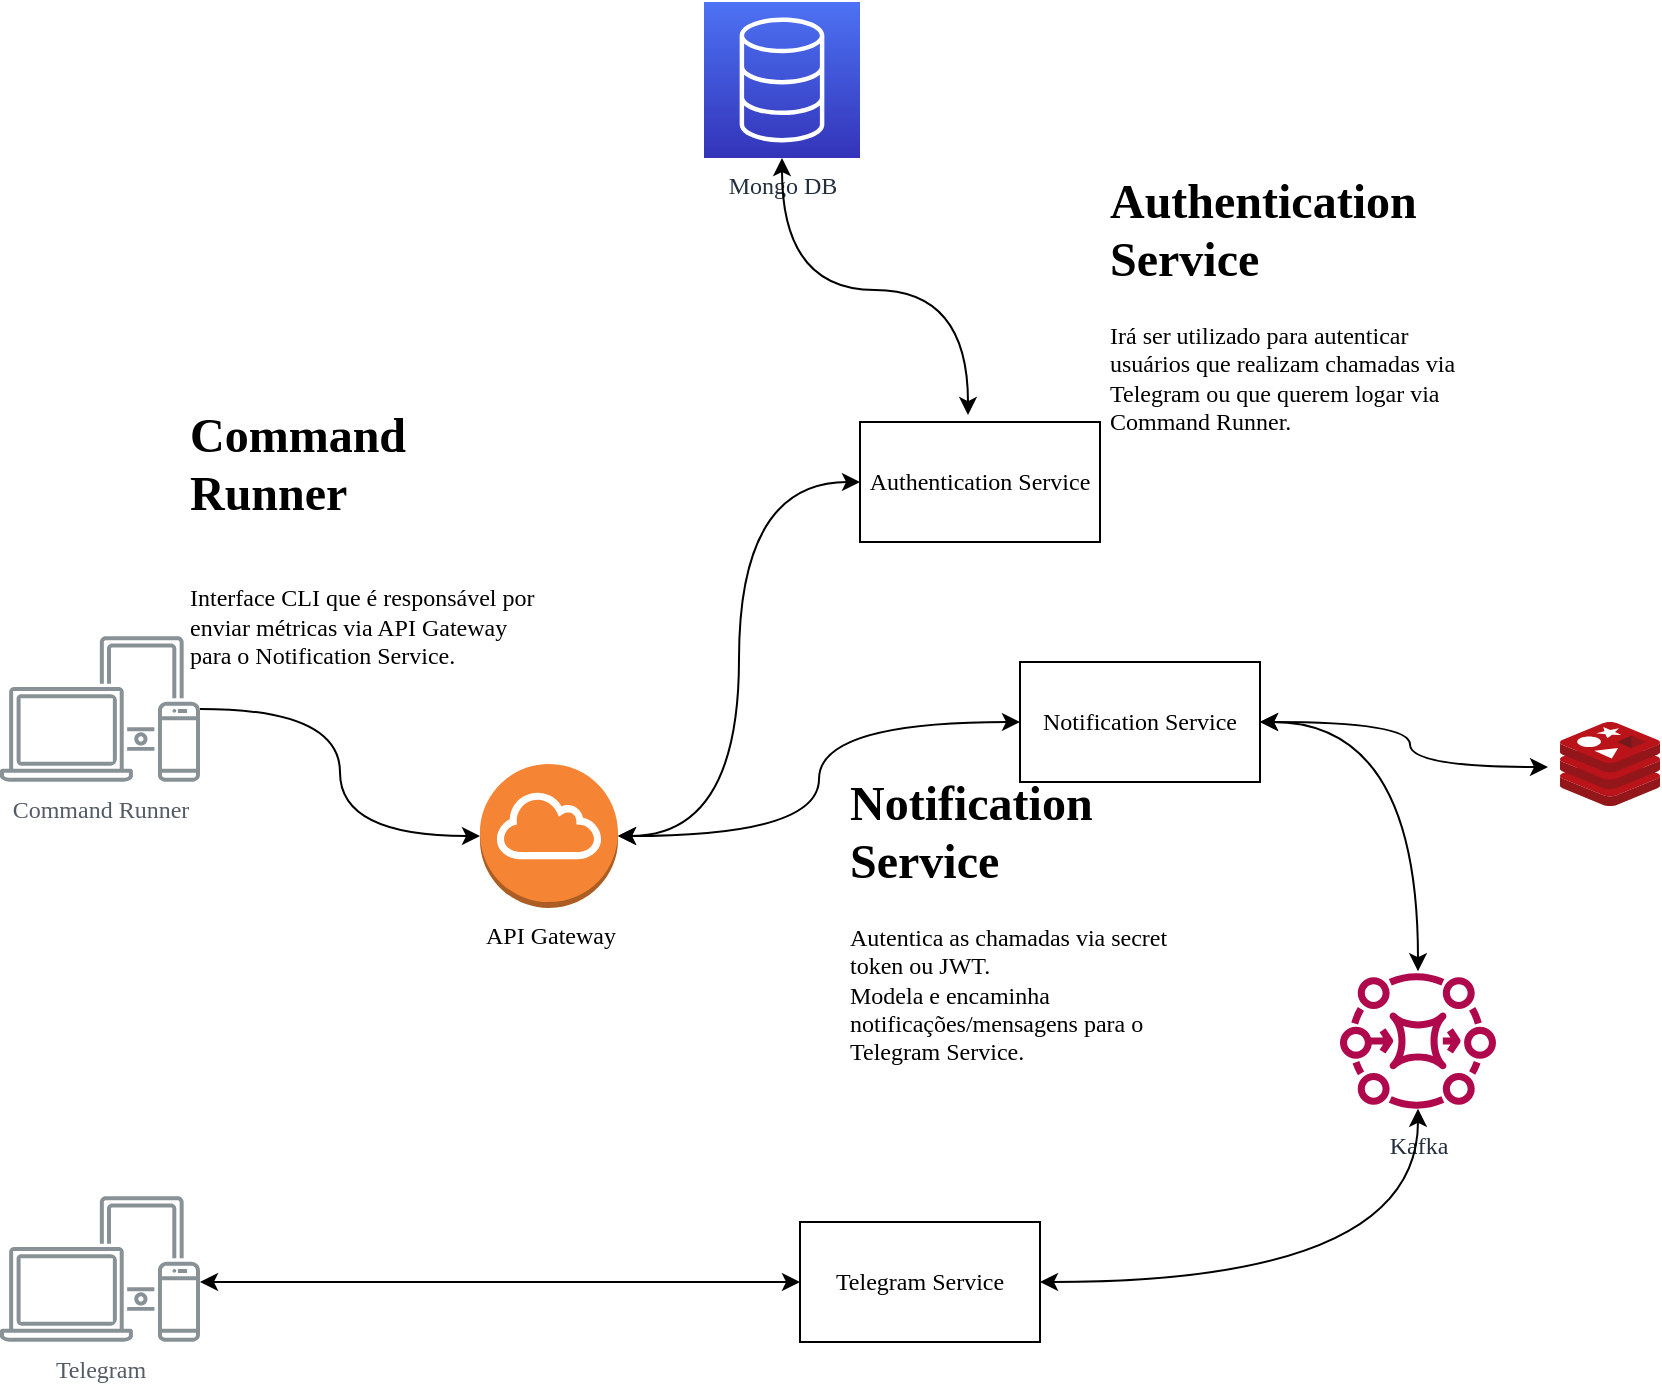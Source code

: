 <mxfile version="20.0.0" type="github">
  <diagram id="sdCJ4oUJvsJ84IJouLor" name="Page-1">
    <mxGraphModel dx="1026" dy="1687" grid="1" gridSize="10" guides="1" tooltips="1" connect="1" arrows="1" fold="1" page="1" pageScale="1" pageWidth="827" pageHeight="1169" math="0" shadow="0">
      <root>
        <mxCell id="0" />
        <mxCell id="1" parent="0" />
        <mxCell id="zKh06pZbWKSUOYs-atuF-6" value="" style="edgeStyle=orthogonalEdgeStyle;rounded=0;orthogonalLoop=1;jettySize=auto;html=1;fontFamily=Verdana;curved=1;" edge="1" parent="1" source="zKh06pZbWKSUOYs-atuF-1" target="zKh06pZbWKSUOYs-atuF-5">
          <mxGeometry relative="1" as="geometry" />
        </mxCell>
        <mxCell id="zKh06pZbWKSUOYs-atuF-1" value="Command Runner" style="sketch=0;outlineConnect=0;gradientColor=none;fontColor=#545B64;strokeColor=none;fillColor=#879196;dashed=0;verticalLabelPosition=bottom;verticalAlign=top;align=center;html=1;fontSize=12;fontStyle=0;aspect=fixed;shape=mxgraph.aws4.illustration_devices;pointerEvents=1;fontFamily=Verdana;" vertex="1" parent="1">
          <mxGeometry x="40" y="177" width="100" height="73" as="geometry" />
        </mxCell>
        <mxCell id="zKh06pZbWKSUOYs-atuF-5" value="API Gateway" style="outlineConnect=0;dashed=0;verticalLabelPosition=bottom;verticalAlign=top;align=center;html=1;shape=mxgraph.aws3.internet_gateway;fillColor=#F58534;gradientColor=none;fontFamily=Verdana;" vertex="1" parent="1">
          <mxGeometry x="280" y="241" width="69" height="72" as="geometry" />
        </mxCell>
        <mxCell id="zKh06pZbWKSUOYs-atuF-7" value="Authentication Service" style="rounded=0;whiteSpace=wrap;html=1;fontFamily=Verdana;" vertex="1" parent="1">
          <mxGeometry x="470" y="70" width="120" height="60" as="geometry" />
        </mxCell>
        <mxCell id="zKh06pZbWKSUOYs-atuF-12" value="" style="endArrow=classic;startArrow=classic;html=1;rounded=0;fontFamily=Verdana;exitX=1;exitY=0.5;exitDx=0;exitDy=0;exitPerimeter=0;entryX=0;entryY=0.5;entryDx=0;entryDy=0;edgeStyle=orthogonalEdgeStyle;curved=1;" edge="1" parent="1" source="zKh06pZbWKSUOYs-atuF-5" target="zKh06pZbWKSUOYs-atuF-7">
          <mxGeometry width="50" height="50" relative="1" as="geometry">
            <mxPoint x="510" y="300" as="sourcePoint" />
            <mxPoint x="560" y="250" as="targetPoint" />
          </mxGeometry>
        </mxCell>
        <mxCell id="zKh06pZbWKSUOYs-atuF-13" value="Notification Service" style="rounded=0;whiteSpace=wrap;html=1;fontFamily=Verdana;" vertex="1" parent="1">
          <mxGeometry x="550" y="190" width="120" height="60" as="geometry" />
        </mxCell>
        <mxCell id="zKh06pZbWKSUOYs-atuF-14" value="" style="endArrow=classic;startArrow=classic;html=1;rounded=0;fontFamily=Verdana;curved=1;exitX=1;exitY=0.5;exitDx=0;exitDy=0;exitPerimeter=0;entryX=0;entryY=0.5;entryDx=0;entryDy=0;edgeStyle=orthogonalEdgeStyle;" edge="1" parent="1" source="zKh06pZbWKSUOYs-atuF-5" target="zKh06pZbWKSUOYs-atuF-13">
          <mxGeometry width="50" height="50" relative="1" as="geometry">
            <mxPoint x="510" y="290" as="sourcePoint" />
            <mxPoint x="560" y="240" as="targetPoint" />
          </mxGeometry>
        </mxCell>
        <mxCell id="zKh06pZbWKSUOYs-atuF-17" value="Kafka" style="sketch=0;outlineConnect=0;fontColor=#232F3E;gradientColor=none;fillColor=#B0084D;strokeColor=none;dashed=0;verticalLabelPosition=bottom;verticalAlign=top;align=center;html=1;fontSize=12;fontStyle=0;aspect=fixed;pointerEvents=1;shape=mxgraph.aws4.mq_broker;fontFamily=Verdana;" vertex="1" parent="1">
          <mxGeometry x="710" y="340" width="78" height="78" as="geometry" />
        </mxCell>
        <mxCell id="zKh06pZbWKSUOYs-atuF-18" value="" style="endArrow=classic;startArrow=classic;html=1;rounded=0;fontFamily=Verdana;curved=1;exitX=1;exitY=0.5;exitDx=0;exitDy=0;edgeStyle=orthogonalEdgeStyle;" edge="1" parent="1" source="zKh06pZbWKSUOYs-atuF-13" target="zKh06pZbWKSUOYs-atuF-17">
          <mxGeometry width="50" height="50" relative="1" as="geometry">
            <mxPoint x="660" y="330" as="sourcePoint" />
            <mxPoint x="710" y="280" as="targetPoint" />
          </mxGeometry>
        </mxCell>
        <mxCell id="zKh06pZbWKSUOYs-atuF-19" value="Telegram Service" style="rounded=0;whiteSpace=wrap;html=1;fontFamily=Verdana;" vertex="1" parent="1">
          <mxGeometry x="440" y="470" width="120" height="60" as="geometry" />
        </mxCell>
        <mxCell id="zKh06pZbWKSUOYs-atuF-20" value="" style="endArrow=classic;startArrow=classic;html=1;rounded=0;fontFamily=Verdana;curved=1;exitX=1;exitY=0.5;exitDx=0;exitDy=0;edgeStyle=orthogonalEdgeStyle;" edge="1" parent="1" source="zKh06pZbWKSUOYs-atuF-19" target="zKh06pZbWKSUOYs-atuF-17">
          <mxGeometry width="50" height="50" relative="1" as="geometry">
            <mxPoint x="600" y="490" as="sourcePoint" />
            <mxPoint x="590" y="300" as="targetPoint" />
          </mxGeometry>
        </mxCell>
        <mxCell id="zKh06pZbWKSUOYs-atuF-21" value="&lt;h1&gt;Notification Service&lt;/h1&gt;&lt;div&gt;Autentica as chamadas via secret token ou JWT.&lt;/div&gt;&lt;div&gt;Modela e encaminha notificações/mensagens para o Telegram Service.&lt;/div&gt;" style="text;html=1;strokeColor=none;fillColor=none;spacing=5;spacingTop=-20;whiteSpace=wrap;overflow=hidden;rounded=0;fontFamily=Verdana;" vertex="1" parent="1">
          <mxGeometry x="460" y="241" width="190" height="159" as="geometry" />
        </mxCell>
        <mxCell id="zKh06pZbWKSUOYs-atuF-22" value="&lt;h1&gt;Command Runner&lt;/h1&gt;&lt;div&gt;&lt;br&gt;&lt;/div&gt;&lt;div&gt;Interface CLI que é responsável por enviar métricas via API Gateway para o Notification Service.&lt;/div&gt;" style="text;html=1;strokeColor=none;fillColor=none;spacing=5;spacingTop=-20;whiteSpace=wrap;overflow=hidden;rounded=0;fontFamily=Verdana;" vertex="1" parent="1">
          <mxGeometry x="130" y="57" width="190" height="153" as="geometry" />
        </mxCell>
        <mxCell id="zKh06pZbWKSUOYs-atuF-23" value="&lt;h1&gt;Authentication Service&lt;/h1&gt;&lt;div&gt;Irá ser utilizado para autenticar usuários que realizam chamadas via Telegram ou que querem logar via Command Runner.&lt;/div&gt;" style="text;html=1;strokeColor=none;fillColor=none;spacing=5;spacingTop=-20;whiteSpace=wrap;overflow=hidden;rounded=0;fontFamily=Verdana;" vertex="1" parent="1">
          <mxGeometry x="590" y="-60" width="190" height="143" as="geometry" />
        </mxCell>
        <mxCell id="zKh06pZbWKSUOYs-atuF-24" value="Mongo DB" style="sketch=0;points=[[0,0,0],[0.25,0,0],[0.5,0,0],[0.75,0,0],[1,0,0],[0,1,0],[0.25,1,0],[0.5,1,0],[0.75,1,0],[1,1,0],[0,0.25,0],[0,0.5,0],[0,0.75,0],[1,0.25,0],[1,0.5,0],[1,0.75,0]];outlineConnect=0;fontColor=#232F3E;gradientColor=#4D72F3;gradientDirection=north;fillColor=#3334B9;strokeColor=#ffffff;dashed=0;verticalLabelPosition=bottom;verticalAlign=top;align=center;html=1;fontSize=12;fontStyle=0;aspect=fixed;shape=mxgraph.aws4.resourceIcon;resIcon=mxgraph.aws4.database;fontFamily=Verdana;" vertex="1" parent="1">
          <mxGeometry x="392" y="-140" width="78" height="78" as="geometry" />
        </mxCell>
        <mxCell id="zKh06pZbWKSUOYs-atuF-25" value="" style="endArrow=classic;startArrow=classic;html=1;rounded=0;fontFamily=Verdana;curved=1;entryX=0.5;entryY=1;entryDx=0;entryDy=0;entryPerimeter=0;exitX=0.45;exitY=-0.058;exitDx=0;exitDy=0;exitPerimeter=0;edgeStyle=orthogonalEdgeStyle;" edge="1" parent="1" source="zKh06pZbWKSUOYs-atuF-7" target="zKh06pZbWKSUOYs-atuF-24">
          <mxGeometry width="50" height="50" relative="1" as="geometry">
            <mxPoint x="410" y="30" as="sourcePoint" />
            <mxPoint x="460" y="-20" as="targetPoint" />
          </mxGeometry>
        </mxCell>
        <mxCell id="zKh06pZbWKSUOYs-atuF-26" value="" style="sketch=0;aspect=fixed;html=1;points=[];align=center;image;fontSize=12;image=img/lib/mscae/Cache_Redis_Product.svg;fontFamily=Verdana;" vertex="1" parent="1">
          <mxGeometry x="820" y="220" width="50" height="42" as="geometry" />
        </mxCell>
        <mxCell id="zKh06pZbWKSUOYs-atuF-27" value="" style="endArrow=classic;startArrow=classic;html=1;rounded=0;fontFamily=Verdana;curved=1;entryX=-0.12;entryY=0.536;entryDx=0;entryDy=0;entryPerimeter=0;exitX=1;exitY=0.5;exitDx=0;exitDy=0;edgeStyle=orthogonalEdgeStyle;" edge="1" parent="1" source="zKh06pZbWKSUOYs-atuF-13" target="zKh06pZbWKSUOYs-atuF-26">
          <mxGeometry width="50" height="50" relative="1" as="geometry">
            <mxPoint x="750" y="240" as="sourcePoint" />
            <mxPoint x="800" y="190" as="targetPoint" />
          </mxGeometry>
        </mxCell>
        <mxCell id="zKh06pZbWKSUOYs-atuF-28" value="Telegram" style="sketch=0;outlineConnect=0;gradientColor=none;fontColor=#545B64;strokeColor=none;fillColor=#879196;dashed=0;verticalLabelPosition=bottom;verticalAlign=top;align=center;html=1;fontSize=12;fontStyle=0;aspect=fixed;shape=mxgraph.aws4.illustration_devices;pointerEvents=1;fontFamily=Verdana;" vertex="1" parent="1">
          <mxGeometry x="40" y="457" width="100" height="73" as="geometry" />
        </mxCell>
        <mxCell id="zKh06pZbWKSUOYs-atuF-29" value="" style="endArrow=classic;startArrow=classic;html=1;rounded=0;fontFamily=Verdana;curved=1;entryX=0;entryY=0.5;entryDx=0;entryDy=0;exitX=1;exitY=0.589;exitDx=0;exitDy=0;exitPerimeter=0;edgeStyle=orthogonalEdgeStyle;" edge="1" parent="1" source="zKh06pZbWKSUOYs-atuF-28" target="zKh06pZbWKSUOYs-atuF-19">
          <mxGeometry width="50" height="50" relative="1" as="geometry">
            <mxPoint x="260" y="518.5" as="sourcePoint" />
            <mxPoint x="310" y="468.5" as="targetPoint" />
          </mxGeometry>
        </mxCell>
      </root>
    </mxGraphModel>
  </diagram>
</mxfile>
